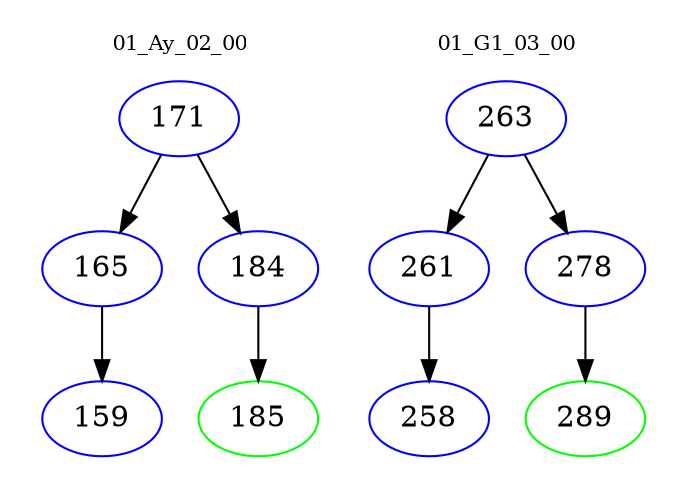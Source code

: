 digraph{
subgraph cluster_0 {
color = white
label = "01_Ay_02_00";
fontsize=10;
T0_171 [label="171", color="blue"]
T0_171 -> T0_165 [color="black"]
T0_165 [label="165", color="blue"]
T0_165 -> T0_159 [color="black"]
T0_159 [label="159", color="blue"]
T0_171 -> T0_184 [color="black"]
T0_184 [label="184", color="blue"]
T0_184 -> T0_185 [color="black"]
T0_185 [label="185", color="green"]
}
subgraph cluster_1 {
color = white
label = "01_G1_03_00";
fontsize=10;
T1_263 [label="263", color="blue"]
T1_263 -> T1_261 [color="black"]
T1_261 [label="261", color="blue"]
T1_261 -> T1_258 [color="black"]
T1_258 [label="258", color="blue"]
T1_263 -> T1_278 [color="black"]
T1_278 [label="278", color="blue"]
T1_278 -> T1_289 [color="black"]
T1_289 [label="289", color="green"]
}
}
